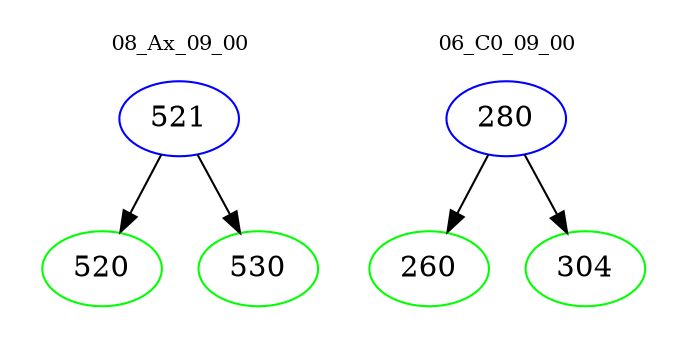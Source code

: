 digraph{
subgraph cluster_0 {
color = white
label = "08_Ax_09_00";
fontsize=10;
T0_521 [label="521", color="blue"]
T0_521 -> T0_520 [color="black"]
T0_520 [label="520", color="green"]
T0_521 -> T0_530 [color="black"]
T0_530 [label="530", color="green"]
}
subgraph cluster_1 {
color = white
label = "06_C0_09_00";
fontsize=10;
T1_280 [label="280", color="blue"]
T1_280 -> T1_260 [color="black"]
T1_260 [label="260", color="green"]
T1_280 -> T1_304 [color="black"]
T1_304 [label="304", color="green"]
}
}
